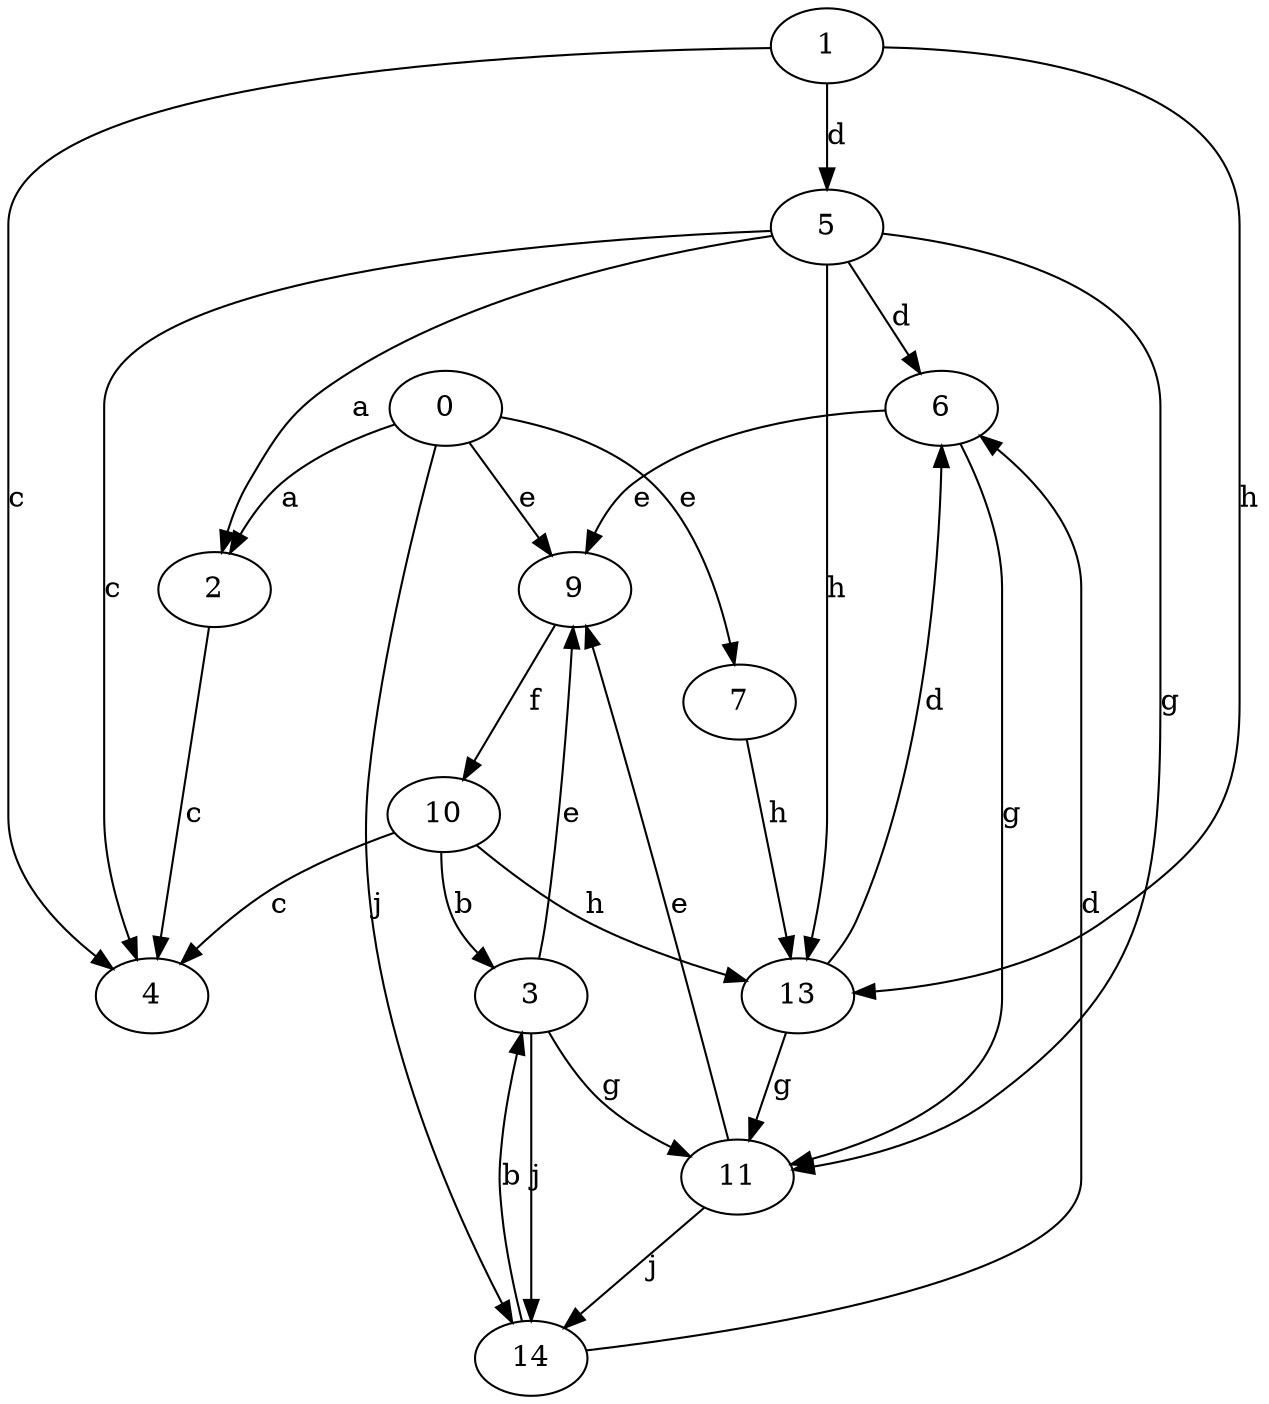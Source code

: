 strict digraph  {
1;
0;
2;
3;
4;
5;
6;
7;
9;
10;
11;
13;
14;
1 -> 4  [label=c];
1 -> 5  [label=d];
1 -> 13  [label=h];
0 -> 2  [label=a];
0 -> 7  [label=e];
0 -> 9  [label=e];
0 -> 14  [label=j];
2 -> 4  [label=c];
3 -> 9  [label=e];
3 -> 11  [label=g];
3 -> 14  [label=j];
5 -> 2  [label=a];
5 -> 4  [label=c];
5 -> 6  [label=d];
5 -> 11  [label=g];
5 -> 13  [label=h];
6 -> 9  [label=e];
6 -> 11  [label=g];
7 -> 13  [label=h];
9 -> 10  [label=f];
10 -> 3  [label=b];
10 -> 4  [label=c];
10 -> 13  [label=h];
11 -> 9  [label=e];
11 -> 14  [label=j];
13 -> 6  [label=d];
13 -> 11  [label=g];
14 -> 3  [label=b];
14 -> 6  [label=d];
}
